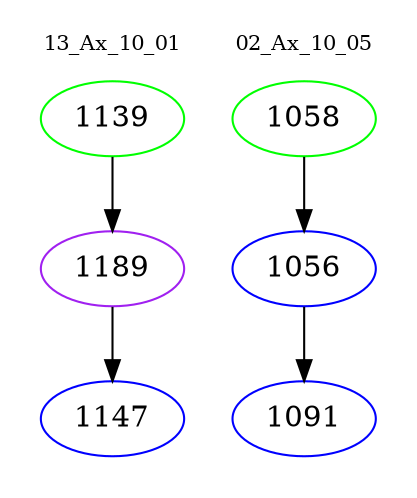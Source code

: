 digraph{
subgraph cluster_0 {
color = white
label = "13_Ax_10_01";
fontsize=10;
T0_1139 [label="1139", color="green"]
T0_1139 -> T0_1189 [color="black"]
T0_1189 [label="1189", color="purple"]
T0_1189 -> T0_1147 [color="black"]
T0_1147 [label="1147", color="blue"]
}
subgraph cluster_1 {
color = white
label = "02_Ax_10_05";
fontsize=10;
T1_1058 [label="1058", color="green"]
T1_1058 -> T1_1056 [color="black"]
T1_1056 [label="1056", color="blue"]
T1_1056 -> T1_1091 [color="black"]
T1_1091 [label="1091", color="blue"]
}
}
